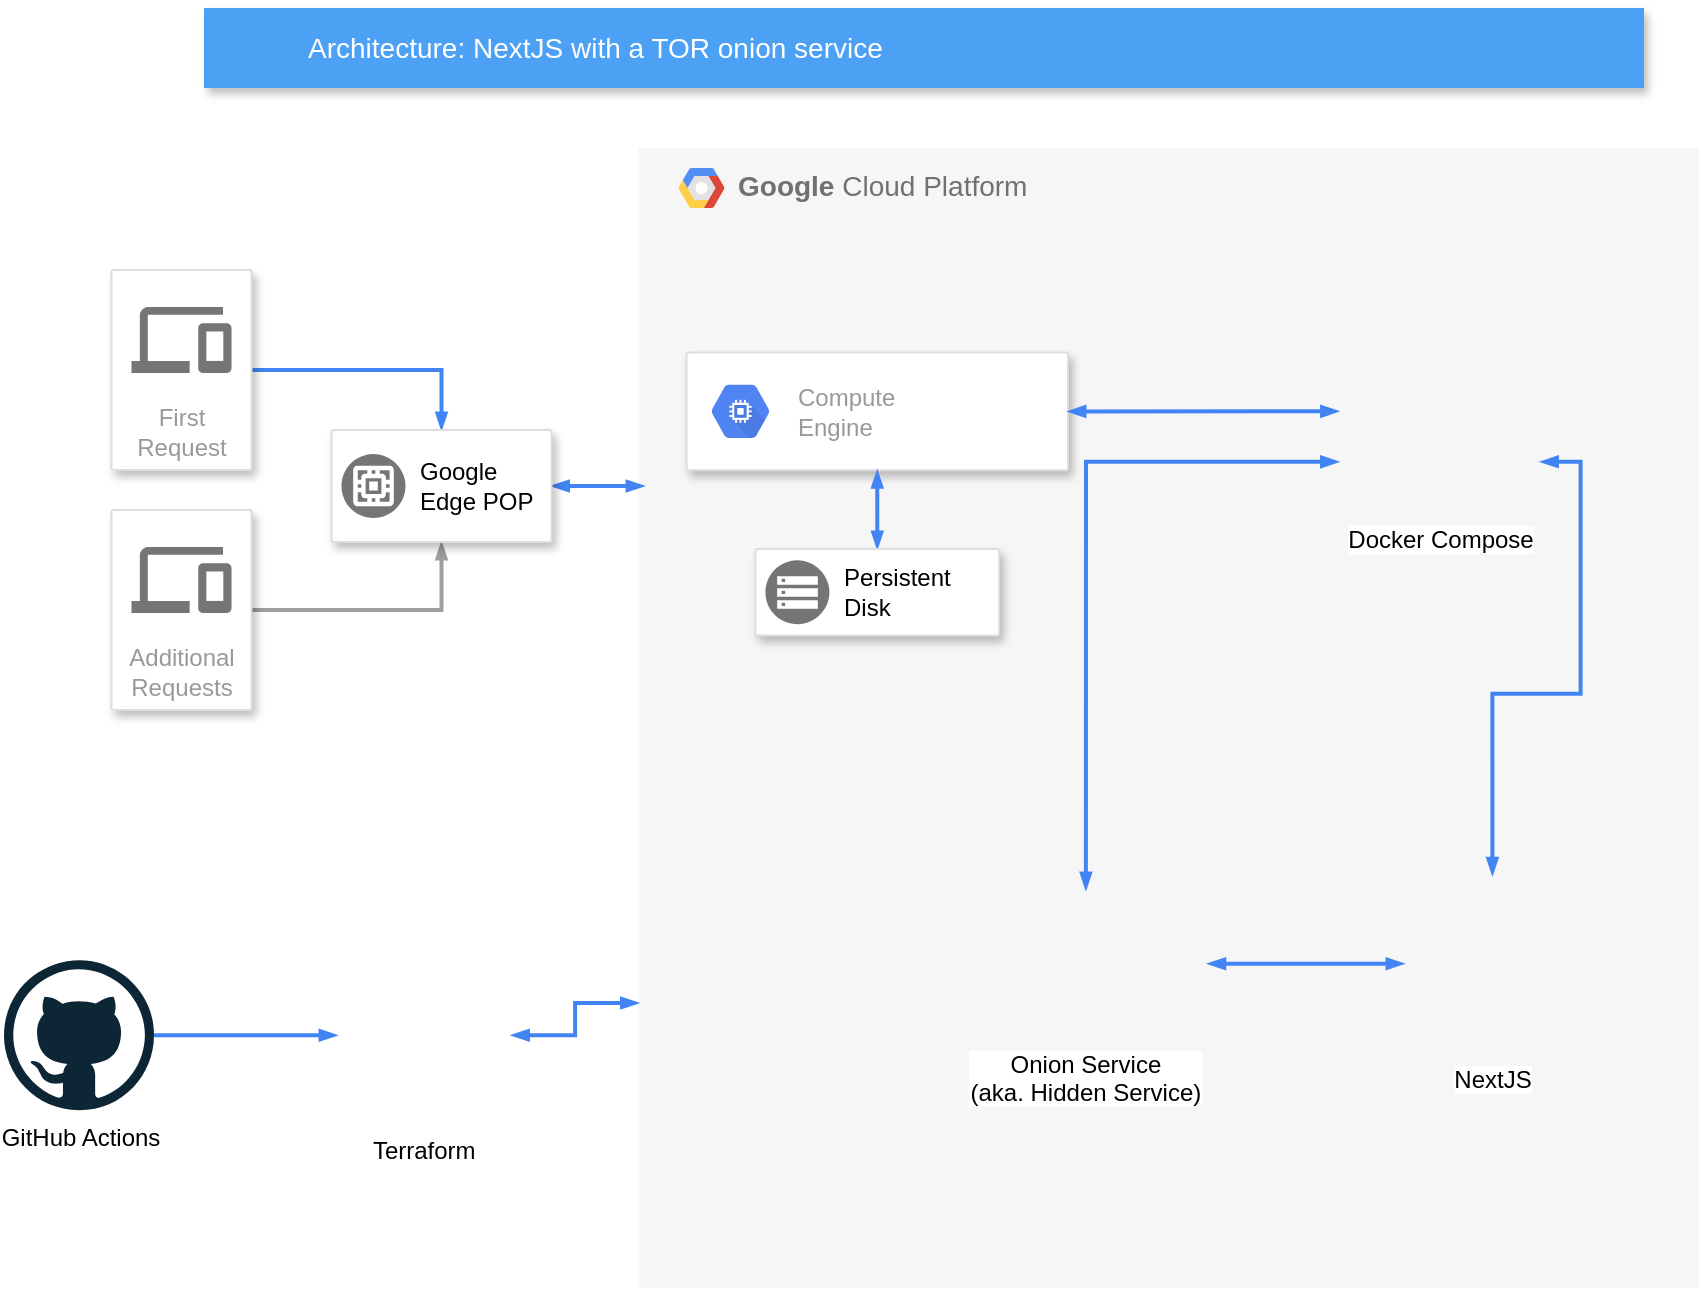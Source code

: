 <mxfile version="16.4.0" type="github"><diagram id="f106602c-feb2-e66a-4537-3a34d633f6aa" name="Page-1"><mxGraphModel dx="1422" dy="791" grid="1" gridSize="10" guides="1" tooltips="1" connect="1" arrows="1" fold="1" page="1" pageScale="1" pageWidth="1169" pageHeight="827" background="none" math="0" shadow="0"><root><mxCell id="0"/><mxCell id="1" parent="0"/><mxCell id="14" value="&lt;b&gt;Google &lt;/b&gt;Cloud Platform" style="fillColor=#F6F6F6;strokeColor=none;shadow=0;gradientColor=none;fontSize=14;align=left;spacing=10;fontColor=#717171;9E9E9E;verticalAlign=top;spacingTop=-4;fontStyle=0;spacingLeft=40;html=1;" parent="1" vertex="1"><mxGeometry x="447.25" y="110" width="530" height="570" as="geometry"/></mxCell><mxCell id="15" value="" style="shape=mxgraph.gcp2.google_cloud_platform;fillColor=#F6F6F6;strokeColor=none;shadow=0;gradientColor=none;" parent="14" vertex="1"><mxGeometry width="23" height="20" relative="1" as="geometry"><mxPoint x="20" y="10" as="offset"/></mxGeometry></mxCell><mxCell id="OiODMLH-FFS_gr59XKlv-1050" value="" style="strokeColor=#dddddd;shadow=1;strokeWidth=1;rounded=1;absoluteArcSize=1;arcSize=2;" parent="14" vertex="1"><mxGeometry x="24.01" y="102.207" width="190.74" height="58.966" as="geometry"/></mxCell><mxCell id="OiODMLH-FFS_gr59XKlv-1051" value="Compute&#10;Engine" style="sketch=0;dashed=0;connectable=0;html=1;fillColor=#5184F3;strokeColor=none;shape=mxgraph.gcp2.hexIcon;prIcon=compute_engine;part=1;labelPosition=right;verticalLabelPosition=middle;align=left;verticalAlign=middle;spacingLeft=5;fontColor=#999999;fontSize=12;" parent="OiODMLH-FFS_gr59XKlv-1050" vertex="1"><mxGeometry y="0.5" width="44" height="39" relative="1" as="geometry"><mxPoint x="5" y="-19.5" as="offset"/></mxGeometry></mxCell><mxCell id="OiODMLH-FFS_gr59XKlv-1054" value="Docker Compose" style="shape=image;html=1;verticalAlign=top;verticalLabelPosition=bottom;labelBackgroundColor=#ffffff;imageAspect=0;aspect=fixed;image=https://cdn1.iconfinder.com/data/icons/unicons-line-vol-3/24/docker-128.png" parent="14" vertex="1"><mxGeometry x="350" y="81.196" width="100.978" height="100.978" as="geometry"/></mxCell><mxCell id="OiODMLH-FFS_gr59XKlv-1056" style="edgeStyle=orthogonalEdgeStyle;rounded=0;html=1;labelBackgroundColor=none;startFill=1;startSize=4;endArrow=blockThin;endFill=1;endSize=4;jettySize=auto;orthogonalLoop=1;strokeColor=#4284F3;strokeWidth=2;fontSize=12;fontColor=#000000;align=left;dashed=0;startArrow=blockThin;entryX=0;entryY=0.5;entryDx=0;entryDy=0;exitX=1;exitY=0.5;exitDx=0;exitDy=0;" parent="14" source="OiODMLH-FFS_gr59XKlv-1050" target="OiODMLH-FFS_gr59XKlv-1054" edge="1"><mxGeometry relative="1" as="geometry"><mxPoint x="133" y="138.569" as="sourcePoint"/><mxPoint x="177.5" y="138.569" as="targetPoint"/></mxGeometry></mxCell><mxCell id="OiODMLH-FFS_gr59XKlv-1053" style="edgeStyle=orthogonalEdgeStyle;rounded=0;html=1;labelBackgroundColor=none;startFill=1;startSize=4;endArrow=blockThin;endFill=1;endSize=4;jettySize=auto;orthogonalLoop=1;strokeColor=#4284F3;strokeWidth=2;fontSize=12;fontColor=#000000;align=left;dashed=0;startArrow=blockThin;entryX=0.5;entryY=1;entryDx=0;entryDy=0;exitX=0.5;exitY=0;exitDx=0;exitDy=0;" parent="14" source="OiODMLH-FFS_gr59XKlv-1048" target="OiODMLH-FFS_gr59XKlv-1050" edge="1"><mxGeometry relative="1" as="geometry"><mxPoint x="-43.713" y="139.552" as="sourcePoint"/><mxPoint x="43.639" y="139.552" as="targetPoint"/></mxGeometry></mxCell><mxCell id="OiODMLH-FFS_gr59XKlv-1048" value="" style="strokeColor=#dddddd;shadow=1;strokeWidth=1;rounded=1;absoluteArcSize=1;arcSize=2;" parent="14" vertex="1"><mxGeometry x="58.46" y="200.483" width="121.85" height="43.241" as="geometry"/></mxCell><mxCell id="OiODMLH-FFS_gr59XKlv-1049" value="Persistent&#10;Disk" style="sketch=0;dashed=0;connectable=0;html=1;fillColor=#757575;strokeColor=none;shape=mxgraph.gcp2.persistent_disk_snapshot;part=1;labelPosition=right;verticalLabelPosition=middle;align=left;verticalAlign=middle;spacingLeft=5;fontSize=12;" parent="OiODMLH-FFS_gr59XKlv-1048" vertex="1"><mxGeometry y="0.5" width="32" height="32" relative="1" as="geometry"><mxPoint x="5" y="-16" as="offset"/></mxGeometry></mxCell><mxCell id="OiODMLH-FFS_gr59XKlv-1057" value="NextJS" style="shape=image;html=1;verticalAlign=top;verticalLabelPosition=bottom;labelBackgroundColor=#ffffff;imageAspect=0;aspect=fixed;image=https://cdn0.iconfinder.com/data/icons/long-shadow-web-icons/512/nodejs-128.png" parent="14" vertex="1"><mxGeometry x="382.75" y="363.621" width="88.448" height="88.448" as="geometry"/></mxCell><mxCell id="OiODMLH-FFS_gr59XKlv-1059" style="edgeStyle=orthogonalEdgeStyle;rounded=0;html=1;labelBackgroundColor=none;startFill=1;startSize=4;endArrow=blockThin;endFill=1;endSize=4;jettySize=auto;orthogonalLoop=1;strokeColor=#4284F3;strokeWidth=2;fontSize=12;fontColor=#000000;align=left;dashed=0;startArrow=blockThin;entryX=1;entryY=0.75;entryDx=0;entryDy=0;exitX=0.5;exitY=0;exitDx=0;exitDy=0;" parent="14" source="OiODMLH-FFS_gr59XKlv-1057" target="OiODMLH-FFS_gr59XKlv-1054" edge="1"><mxGeometry relative="1" as="geometry"><mxPoint x="158.25" y="184.759" as="sourcePoint"/><mxPoint x="202.75" y="184.759" as="targetPoint"/></mxGeometry></mxCell><mxCell id="OiODMLH-FFS_gr59XKlv-1060" value="Onion Service&#10;(aka. Hidden Service)" style="shape=image;verticalLabelPosition=bottom;labelBackgroundColor=default;verticalAlign=top;aspect=fixed;imageAspect=0;image=https://upload.wikimedia.org/wikipedia/commons/thumb/1/15/Tor-logo-2011-flat.svg/306px-Tor-logo-2011-flat.svg.png;" parent="14" vertex="1"><mxGeometry x="162.75" y="370.991" width="121.911" height="73.707" as="geometry"/></mxCell><mxCell id="OiODMLH-FFS_gr59XKlv-1061" style="edgeStyle=orthogonalEdgeStyle;rounded=0;html=1;labelBackgroundColor=none;startFill=1;startSize=4;endArrow=blockThin;endFill=1;endSize=4;jettySize=auto;orthogonalLoop=1;strokeColor=#4284F3;strokeWidth=2;fontSize=12;fontColor=#000000;align=left;dashed=0;startArrow=blockThin;entryX=1;entryY=0.5;entryDx=0;entryDy=0;exitX=0;exitY=0.5;exitDx=0;exitDy=0;" parent="14" source="OiODMLH-FFS_gr59XKlv-1057" target="OiODMLH-FFS_gr59XKlv-1060" edge="1"><mxGeometry relative="1" as="geometry"><mxPoint x="437.75" y="373.448" as="sourcePoint"/><mxPoint x="462.75" y="172.966" as="targetPoint"/></mxGeometry></mxCell><mxCell id="OiODMLH-FFS_gr59XKlv-1062" style="edgeStyle=orthogonalEdgeStyle;rounded=0;html=1;labelBackgroundColor=none;startFill=1;startSize=4;endArrow=blockThin;endFill=1;endSize=4;jettySize=auto;orthogonalLoop=1;strokeColor=#4284F3;strokeWidth=2;fontSize=12;fontColor=#000000;align=left;dashed=0;startArrow=blockThin;entryX=0;entryY=0.75;entryDx=0;entryDy=0;exitX=0.5;exitY=0;exitDx=0;exitDy=0;" parent="14" source="OiODMLH-FFS_gr59XKlv-1060" target="OiODMLH-FFS_gr59XKlv-1054" edge="1"><mxGeometry relative="1" as="geometry"><mxPoint x="447.75" y="383.276" as="sourcePoint"/><mxPoint x="472.75" y="182.793" as="targetPoint"/></mxGeometry></mxCell><mxCell id="818" value="Architecture: NextJS with a TOR onion service" style="fillColor=#4DA1F5;strokeColor=none;shadow=1;gradientColor=none;fontSize=14;align=left;spacingLeft=50;fontColor=#ffffff;html=1;" parent="1" vertex="1"><mxGeometry x="230" y="40" width="720" height="40" as="geometry"/></mxCell><mxCell id="1046" style="edgeStyle=orthogonalEdgeStyle;rounded=0;html=1;labelBackgroundColor=none;startFill=1;startSize=4;endArrow=blockThin;endFill=1;endSize=4;jettySize=auto;orthogonalLoop=1;strokeColor=#4284F3;strokeWidth=2;fontSize=12;fontColor=#000000;align=left;dashed=0;" parent="1" source="1036" target="1040" edge="1"><mxGeometry relative="1" as="geometry"><Array as="points"><mxPoint x="348.75" y="221"/></Array></mxGeometry></mxCell><mxCell id="1036" value="First Request" style="strokeColor=#dddddd;fillColor=#ffffff;shadow=1;strokeWidth=1;rounded=1;absoluteArcSize=1;arcSize=2;labelPosition=center;verticalLabelPosition=middle;align=center;verticalAlign=bottom;spacingLeft=0;fontColor=#999999;fontSize=12;whiteSpace=wrap;spacingBottom=2;html=1;" parent="1" vertex="1"><mxGeometry x="183.75" y="171" width="70" height="100" as="geometry"/></mxCell><mxCell id="1037" value="" style="dashed=0;connectable=0;html=1;fillColor=#757575;strokeColor=none;shape=mxgraph.gcp2.desktop_and_mobile;part=1;" parent="1036" vertex="1"><mxGeometry x="0.5" width="50" height="33" relative="1" as="geometry"><mxPoint x="-25" y="18.5" as="offset"/></mxGeometry></mxCell><mxCell id="1047" style="edgeStyle=orthogonalEdgeStyle;rounded=0;html=1;labelBackgroundColor=none;startFill=1;startSize=4;endArrow=blockThin;endFill=1;endSize=4;jettySize=auto;orthogonalLoop=1;strokeColor=#9E9E9E;strokeWidth=2;fontSize=12;fontColor=#000000;align=left;dashed=0;" parent="1" source="1038" target="1040" edge="1"><mxGeometry relative="1" as="geometry"><Array as="points"><mxPoint x="348.75" y="341"/></Array></mxGeometry></mxCell><mxCell id="1038" value="Additional Requests&lt;br&gt;" style="strokeColor=#dddddd;fillColor=#ffffff;shadow=1;strokeWidth=1;rounded=1;absoluteArcSize=1;arcSize=2;labelPosition=center;verticalLabelPosition=middle;align=center;verticalAlign=bottom;spacingLeft=0;fontColor=#999999;fontSize=12;whiteSpace=wrap;spacingBottom=2;html=1;" parent="1" vertex="1"><mxGeometry x="183.75" y="291" width="70" height="100" as="geometry"/></mxCell><mxCell id="1039" value="" style="dashed=0;connectable=0;html=1;fillColor=#757575;strokeColor=none;shape=mxgraph.gcp2.desktop_and_mobile;part=1;" parent="1038" vertex="1"><mxGeometry x="0.5" width="50" height="33" relative="1" as="geometry"><mxPoint x="-25" y="18.5" as="offset"/></mxGeometry></mxCell><mxCell id="1048" style="edgeStyle=orthogonalEdgeStyle;rounded=0;html=1;labelBackgroundColor=none;startFill=1;startSize=4;endArrow=blockThin;endFill=1;endSize=4;jettySize=auto;orthogonalLoop=1;strokeColor=#4284F3;strokeWidth=2;fontSize=12;fontColor=#000000;align=left;dashed=0;startArrow=blockThin;" parent="1" source="1040" edge="1"><mxGeometry relative="1" as="geometry"><mxPoint x="450" y="279" as="targetPoint"/></mxGeometry></mxCell><mxCell id="1040" value="" style="strokeColor=#dddddd;fillColor=#ffffff;shadow=1;strokeWidth=1;rounded=1;absoluteArcSize=1;arcSize=2;fontSize=11;fontColor=#9E9E9E;align=center;html=1;" parent="1" vertex="1"><mxGeometry x="293.75" y="251" width="110" height="56" as="geometry"/></mxCell><mxCell id="1041" value="Google&#10;Edge POP" style="dashed=0;connectable=0;html=1;fillColor=#757575;strokeColor=none;shape=mxgraph.gcp2.google_network_edge_cache;part=1;labelPosition=right;verticalLabelPosition=middle;align=left;verticalAlign=middle;spacingLeft=5;fontColor=#000000;fontSize=12;" parent="1040" vertex="1"><mxGeometry y="0.5" width="32" height="32" relative="1" as="geometry"><mxPoint x="5" y="-16" as="offset"/></mxGeometry></mxCell><mxCell id="OiODMLH-FFS_gr59XKlv-1063" value="GitHub Actions" style="dashed=0;outlineConnect=0;html=1;align=center;labelPosition=center;verticalLabelPosition=bottom;verticalAlign=top;shape=mxgraph.weblogos.github" parent="1" vertex="1"><mxGeometry x="130" y="516.13" width="75" height="75" as="geometry"/></mxCell><mxCell id="OiODMLH-FFS_gr59XKlv-1069" style="edgeStyle=orthogonalEdgeStyle;shape=connector;rounded=0;orthogonalLoop=1;jettySize=auto;html=1;exitX=0;exitY=0.5;exitDx=0;exitDy=0;dashed=0;labelBackgroundColor=none;fontFamily=Helvetica;fontSize=12;fontColor=#000000;startArrow=blockThin;startFill=1;endArrow=none;endFill=0;startSize=4;endSize=4;strokeColor=#4284F3;strokeWidth=2;" parent="1" source="OiODMLH-FFS_gr59XKlv-1066" target="OiODMLH-FFS_gr59XKlv-1063" edge="1"><mxGeometry relative="1" as="geometry"/></mxCell><mxCell id="OiODMLH-FFS_gr59XKlv-1070" style="edgeStyle=orthogonalEdgeStyle;shape=connector;rounded=0;orthogonalLoop=1;jettySize=auto;html=1;exitX=1;exitY=0.5;exitDx=0;exitDy=0;entryX=0;entryY=0.75;entryDx=0;entryDy=0;dashed=0;labelBackgroundColor=none;fontFamily=Helvetica;fontSize=12;fontColor=#000000;startArrow=blockThin;startFill=1;endArrow=blockThin;endFill=1;startSize=4;endSize=4;strokeColor=#4284F3;strokeWidth=2;" parent="1" source="OiODMLH-FFS_gr59XKlv-1066" target="14" edge="1"><mxGeometry relative="1" as="geometry"/></mxCell><mxCell id="OiODMLH-FFS_gr59XKlv-1066" value="Terraform" style="shape=image;verticalLabelPosition=bottom;labelBackgroundColor=default;verticalAlign=top;aspect=fixed;imageAspect=0;image=https://atix.de/wp-content/uploads/Terraform-Logo-1.png;" parent="1" vertex="1"><mxGeometry x="296.5" y="510" width="87.25" height="87.25" as="geometry"/></mxCell></root></mxGraphModel></diagram></mxfile>